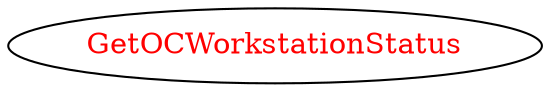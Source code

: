 digraph dependencyGraph {
 concentrate=true;
 ranksep="2.0";
 rankdir="LR"; 
 splines="ortho";
"GetOCWorkstationStatus" [fontcolor="red"];
}